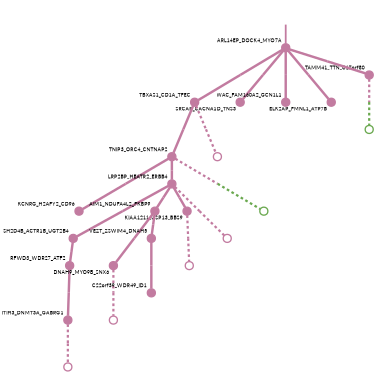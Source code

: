 strict digraph  {
graph[splines=false]; nodesep=0.7; rankdir=TB; ranksep=0.6; forcelabels=true; dpi=600; size=2.5;
0 [color="#c27ba0ff", fillcolor="#c27ba0ff", fixedsize=true, fontname=Lato, fontsize="12pt", height="0.25", label="", penwidth=3, shape=circle, style=filled, xlabel=ARL14EP_DOCK4_MYO7A];
1 [color="#c27ba0ff", fillcolor="#c27ba0ff", fixedsize=true, fontname=Lato, fontsize="12pt", height="0.25", label="", penwidth=3, shape=circle, style=filled, xlabel=TBXAS1_CD1A_TFEC];
2 [color="#c27ba0ff", fillcolor="#c27ba0ff", fixedsize=true, fontname=Lato, fontsize="12pt", height="0.25", label="", penwidth=3, shape=circle, style=filled, xlabel=SRCAP_CACNA1D_TNS3];
7 [color="#c27ba0ff", fillcolor="#c27ba0ff", fixedsize=true, fontname=Lato, fontsize="12pt", height="0.25", label="", penwidth=3, shape=circle, style=filled, xlabel=WAC_FAM160A2_GCN1L1];
8 [color="#c27ba0ff", fillcolor="#c27ba0ff", fixedsize=true, fontname=Lato, fontsize="12pt", height="0.25", label="", penwidth=3, shape=circle, style=filled, xlabel=ELK2AP_FMNL1_ATP7B];
12 [color="#c27ba0ff", fillcolor="#c27ba0ff", fixedsize=true, fontname=Lato, fontsize="12pt", height="0.25", label="", penwidth=3, shape=circle, style=filled, xlabel=TAMM41_TTN_C17orf80];
5 [color="#c27ba0ff", fillcolor="#c27ba0ff", fixedsize=true, fontname=Lato, fontsize="12pt", height="0.25", label="", penwidth=3, shape=circle, style=filled, xlabel=TNIP3_ORC4_CNTNAP2];
19 [color="#c27ba0ff", fillcolor="#c27ba0ff", fixedsize=true, fontname=Lato, fontsize="12pt", height="0.25", label="", penwidth=3, shape=circle, style=solid, xlabel=""];
3 [color="#c27ba0ff", fillcolor="#c27ba0ff", fixedsize=true, fontname=Lato, fontsize="12pt", height="0.25", label="", penwidth=3, shape=circle, style=filled, xlabel=SH2D4B_ACTR1B_UGT2B4];
15 [color="#c27ba0ff", fillcolor="#c27ba0ff", fixedsize=true, fontname=Lato, fontsize="12pt", height="0.25", label="", penwidth=3, shape=circle, style=filled, xlabel=RFWD3_WDR27_ATF2];
6 [color="#c27ba0ff", fillcolor="#c27ba0ff", fixedsize=true, fontname=Lato, fontsize="12pt", height="0.25", label="", penwidth=3, shape=circle, style=filled, xlabel=KCNRG_H2AFY2_CD96];
16 [color="#c27ba0ff", fillcolor="#c27ba0ff", fixedsize=true, fontname=Lato, fontsize="12pt", height="0.25", label="", penwidth=3, shape=circle, style=filled, xlabel=LRP2BP_HEATR2_ERBB4];
17 [color="#6aa84fff", fillcolor="#6aa84fff", fixedsize=true, fontname=Lato, fontsize="12pt", height="0.25", label="", penwidth=3, shape=circle, style=solid, xlabel=""];
9 [color="#c27ba0ff", fillcolor="#c27ba0ff", fixedsize=true, fontname=Lato, fontsize="12pt", height="0.25", label="", penwidth=3, shape=circle, style=filled, xlabel=ITIH3_DNMT3A_GABRG1];
20 [color="#c27ba0ff", fillcolor="#c27ba0ff", fixedsize=true, fontname=Lato, fontsize="12pt", height="0.25", label="", penwidth=3, shape=circle, style=solid, xlabel=""];
10 [color="#c27ba0ff", fillcolor="#c27ba0ff", fixedsize=true, fontname=Lato, fontsize="12pt", height="0.25", label="", penwidth=3, shape=circle, style=filled, xlabel=DNAH9_MYO9B_SNX6];
21 [color="#c27ba0ff", fillcolor="#c27ba0ff", fixedsize=true, fontname=Lato, fontsize="12pt", height="0.25", label="", penwidth=3, shape=circle, style=solid, xlabel=""];
11 [color="#c27ba0ff", fillcolor="#c27ba0ff", fixedsize=true, fontname=Lato, fontsize="12pt", height="0.25", label="", penwidth=3, shape=circle, style=filled, xlabel=AIM1_NDUFA4L2_FKBP9];
14 [color="#c27ba0ff", fillcolor="#c27ba0ff", fixedsize=true, fontname=Lato, fontsize="12pt", height="0.25", label="", penwidth=3, shape=circle, style=filled, xlabel=VEZT_ZSWIM4_DNAH5];
18 [color="#6aa84fff", fillcolor="#6aa84fff", fixedsize=true, fontname=Lato, fontsize="12pt", height="0.25", label="", penwidth=3, shape=circle, style=solid, xlabel=""];
13 [color="#c27ba0ff", fillcolor="#c27ba0ff", fixedsize=true, fontname=Lato, fontsize="12pt", height="0.25", label="", penwidth=3, shape=circle, style=filled, xlabel=KIAA1211_USP13_BBS9];
22 [color="#c27ba0ff", fillcolor="#c27ba0ff", fixedsize=true, fontname=Lato, fontsize="12pt", height="0.25", label="", penwidth=3, shape=circle, style=solid, xlabel=""];
4 [color="#c27ba0ff", fillcolor="#c27ba0ff", fixedsize=true, fontname=Lato, fontsize="12pt", height="0.25", label="", penwidth=3, shape=circle, style=filled, xlabel=C22orf39_WDR49_ID1];
23 [color="#c27ba0ff", fillcolor="#c27ba0ff", fixedsize=true, fontname=Lato, fontsize="12pt", height="0.25", label="", penwidth=3, shape=circle, style=solid, xlabel=""];
normal [label="", penwidth=3, style=invis, xlabel=ARL14EP_DOCK4_MYO7A];
0 -> 1  [arrowsize=0, color="#c27ba0ff;0.5:#c27ba0ff", minlen="2.0", penwidth="5.5", style=solid];
0 -> 2  [arrowsize=0, color="#c27ba0ff;0.5:#c27ba0ff", minlen="2.0", penwidth="5.5", style=solid];
0 -> 7  [arrowsize=0, color="#c27ba0ff;0.5:#c27ba0ff", minlen="2.0", penwidth="5.5", style=solid];
0 -> 8  [arrowsize=0, color="#c27ba0ff;0.5:#c27ba0ff", minlen="2.0", penwidth="5.5", style=solid];
0 -> 12  [arrowsize=0, color="#c27ba0ff;0.5:#c27ba0ff", minlen="1.600000023841858", penwidth="5.5", style=solid];
1 -> 5  [arrowsize=0, color="#c27ba0ff;0.5:#c27ba0ff", minlen="2.0", penwidth="5.5", style=solid];
1 -> 19  [arrowsize=0, color="#c27ba0ff;0.5:#c27ba0ff", minlen="2.0", penwidth=5, style=dashed];
12 -> 18  [arrowsize=0, color="#c27ba0ff;0.5:#6aa84fff", minlen="2.0", penwidth=5, style=dashed];
5 -> 6  [arrowsize=0, color="#c27ba0ff;0.5:#c27ba0ff", minlen="2.0", penwidth="5.5", style=solid];
5 -> 16  [arrowsize=0, color="#c27ba0ff;0.5:#c27ba0ff", minlen="1.0", penwidth="5.5", style=solid];
5 -> 17  [arrowsize=0, color="#c27ba0ff;0.5:#6aa84fff", minlen="2.0", penwidth=5, style=dashed];
3 -> 15  [arrowsize=0, color="#c27ba0ff;0.5:#c27ba0ff", minlen="1.0", penwidth="5.5", style=solid];
15 -> 9  [arrowsize=0, color="#c27ba0ff;0.5:#c27ba0ff", minlen="2.0", penwidth="5.5", style=solid];
16 -> 3  [arrowsize=0, color="#c27ba0ff;0.5:#c27ba0ff", minlen="2.0", penwidth="5.5", style=solid];
16 -> 11  [arrowsize=0, color="#c27ba0ff;0.5:#c27ba0ff", minlen="1.8000000715255737", penwidth="5.5", style=solid];
16 -> 13  [arrowsize=0, color="#c27ba0ff;0.5:#c27ba0ff", minlen="1.2000000476837158", penwidth="5.5", style=solid];
16 -> 23  [arrowsize=0, color="#c27ba0ff;0.5:#c27ba0ff", minlen="2.0", penwidth=5, style=dashed];
9 -> 20  [arrowsize=0, color="#c27ba0ff;0.5:#c27ba0ff", minlen="2.0", penwidth=5, style=dashed];
10 -> 21  [arrowsize=0, color="#c27ba0ff;0.5:#c27ba0ff", minlen="2.0", penwidth=5, style=dashed];
11 -> 10  [arrowsize=0, color="#c27ba0ff;0.5:#c27ba0ff", minlen="2.0", penwidth="5.5", style=solid];
11 -> 14  [arrowsize=0, color="#c27ba0ff;0.5:#c27ba0ff", minlen="1.0", penwidth="5.5", style=solid];
14 -> 4  [arrowsize=0, color="#c27ba0ff;0.5:#c27ba0ff", minlen="2.0", penwidth="5.5", style=solid];
13 -> 22  [arrowsize=0, color="#c27ba0ff;0.5:#c27ba0ff", minlen="2.0", penwidth=5, style=dashed];
normal -> 0  [arrowsize=0, color="#c27ba0ff", label="", penwidth=4, style=solid];
}
